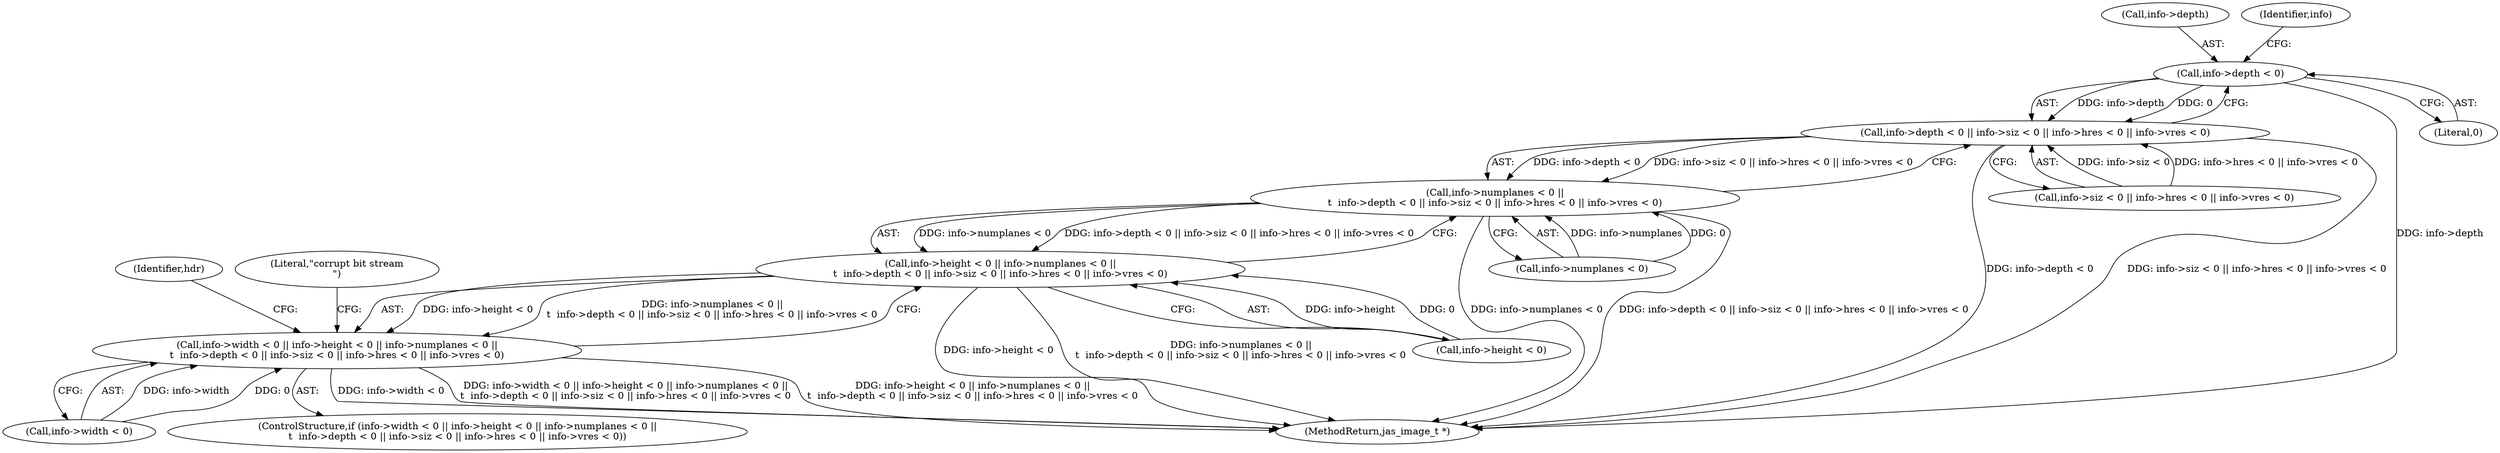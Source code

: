 digraph "0_jasper_5d66894d2313e3f3469f19066e149e08ff076698_0@pointer" {
"1000206" [label="(Call,info->depth < 0)"];
"1000205" [label="(Call,info->depth < 0 || info->siz < 0 || info->hres < 0 || info->vres < 0)"];
"1000199" [label="(Call,info->numplanes < 0 ||\n\t  info->depth < 0 || info->siz < 0 || info->hres < 0 || info->vres < 0)"];
"1000193" [label="(Call,info->height < 0 || info->numplanes < 0 ||\n\t  info->depth < 0 || info->siz < 0 || info->hres < 0 || info->vres < 0)"];
"1000187" [label="(Call,info->width < 0 || info->height < 0 || info->numplanes < 0 ||\n\t  info->depth < 0 || info->siz < 0 || info->hres < 0 || info->vres < 0)"];
"1000236" [label="(Identifier,hdr)"];
"1000230" [label="(Literal,\"corrupt bit stream\n\")"];
"1000211" [label="(Call,info->siz < 0 || info->hres < 0 || info->vres < 0)"];
"1000188" [label="(Call,info->width < 0)"];
"1000193" [label="(Call,info->height < 0 || info->numplanes < 0 ||\n\t  info->depth < 0 || info->siz < 0 || info->hres < 0 || info->vres < 0)"];
"1000187" [label="(Call,info->width < 0 || info->height < 0 || info->numplanes < 0 ||\n\t  info->depth < 0 || info->siz < 0 || info->hres < 0 || info->vres < 0)"];
"1000206" [label="(Call,info->depth < 0)"];
"1000207" [label="(Call,info->depth)"];
"1000200" [label="(Call,info->numplanes < 0)"];
"1000199" [label="(Call,info->numplanes < 0 ||\n\t  info->depth < 0 || info->siz < 0 || info->hres < 0 || info->vres < 0)"];
"1000406" [label="(MethodReturn,jas_image_t *)"];
"1000194" [label="(Call,info->height < 0)"];
"1000205" [label="(Call,info->depth < 0 || info->siz < 0 || info->hres < 0 || info->vres < 0)"];
"1000210" [label="(Literal,0)"];
"1000186" [label="(ControlStructure,if (info->width < 0 || info->height < 0 || info->numplanes < 0 ||\n\t  info->depth < 0 || info->siz < 0 || info->hres < 0 || info->vres < 0))"];
"1000214" [label="(Identifier,info)"];
"1000206" -> "1000205"  [label="AST: "];
"1000206" -> "1000210"  [label="CFG: "];
"1000207" -> "1000206"  [label="AST: "];
"1000210" -> "1000206"  [label="AST: "];
"1000214" -> "1000206"  [label="CFG: "];
"1000205" -> "1000206"  [label="CFG: "];
"1000206" -> "1000406"  [label="DDG: info->depth"];
"1000206" -> "1000205"  [label="DDG: info->depth"];
"1000206" -> "1000205"  [label="DDG: 0"];
"1000205" -> "1000199"  [label="AST: "];
"1000205" -> "1000211"  [label="CFG: "];
"1000211" -> "1000205"  [label="AST: "];
"1000199" -> "1000205"  [label="CFG: "];
"1000205" -> "1000406"  [label="DDG: info->depth < 0"];
"1000205" -> "1000406"  [label="DDG: info->siz < 0 || info->hres < 0 || info->vres < 0"];
"1000205" -> "1000199"  [label="DDG: info->depth < 0"];
"1000205" -> "1000199"  [label="DDG: info->siz < 0 || info->hres < 0 || info->vres < 0"];
"1000211" -> "1000205"  [label="DDG: info->siz < 0"];
"1000211" -> "1000205"  [label="DDG: info->hres < 0 || info->vres < 0"];
"1000199" -> "1000193"  [label="AST: "];
"1000199" -> "1000200"  [label="CFG: "];
"1000200" -> "1000199"  [label="AST: "];
"1000193" -> "1000199"  [label="CFG: "];
"1000199" -> "1000406"  [label="DDG: info->numplanes < 0"];
"1000199" -> "1000406"  [label="DDG: info->depth < 0 || info->siz < 0 || info->hres < 0 || info->vres < 0"];
"1000199" -> "1000193"  [label="DDG: info->numplanes < 0"];
"1000199" -> "1000193"  [label="DDG: info->depth < 0 || info->siz < 0 || info->hres < 0 || info->vres < 0"];
"1000200" -> "1000199"  [label="DDG: info->numplanes"];
"1000200" -> "1000199"  [label="DDG: 0"];
"1000193" -> "1000187"  [label="AST: "];
"1000193" -> "1000194"  [label="CFG: "];
"1000194" -> "1000193"  [label="AST: "];
"1000187" -> "1000193"  [label="CFG: "];
"1000193" -> "1000406"  [label="DDG: info->height < 0"];
"1000193" -> "1000406"  [label="DDG: info->numplanes < 0 ||\n\t  info->depth < 0 || info->siz < 0 || info->hres < 0 || info->vres < 0"];
"1000193" -> "1000187"  [label="DDG: info->height < 0"];
"1000193" -> "1000187"  [label="DDG: info->numplanes < 0 ||\n\t  info->depth < 0 || info->siz < 0 || info->hres < 0 || info->vres < 0"];
"1000194" -> "1000193"  [label="DDG: info->height"];
"1000194" -> "1000193"  [label="DDG: 0"];
"1000187" -> "1000186"  [label="AST: "];
"1000187" -> "1000188"  [label="CFG: "];
"1000188" -> "1000187"  [label="AST: "];
"1000230" -> "1000187"  [label="CFG: "];
"1000236" -> "1000187"  [label="CFG: "];
"1000187" -> "1000406"  [label="DDG: info->width < 0"];
"1000187" -> "1000406"  [label="DDG: info->width < 0 || info->height < 0 || info->numplanes < 0 ||\n\t  info->depth < 0 || info->siz < 0 || info->hres < 0 || info->vres < 0"];
"1000187" -> "1000406"  [label="DDG: info->height < 0 || info->numplanes < 0 ||\n\t  info->depth < 0 || info->siz < 0 || info->hres < 0 || info->vres < 0"];
"1000188" -> "1000187"  [label="DDG: info->width"];
"1000188" -> "1000187"  [label="DDG: 0"];
}
